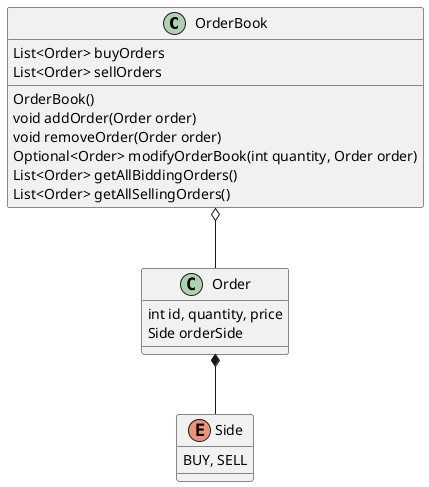 @startuml

class OrderBook {
 List<Order> buyOrders
 List<Order> sellOrders

 OrderBook()
 void addOrder(Order order)
 void removeOrder(Order order)
 Optional<Order> modifyOrderBook(int quantity, Order order)
 List<Order> getAllBiddingOrders()
 List<Order> getAllSellingOrders()
}

class Order {
    int id, quantity, price
    Side orderSide
}

enum Side {
    BUY, SELL
}

OrderBook o--  Order
Order *-- Side

@enduml
